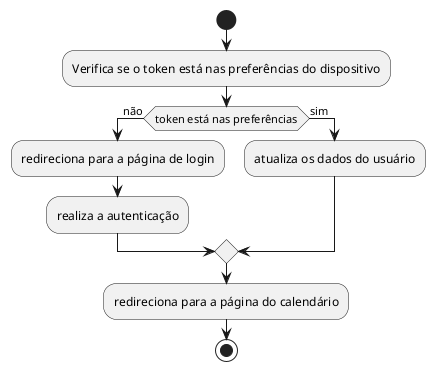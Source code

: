 @startuml
'https://plantuml.com/activity-diagram-beta

start
:Verifica se o token está nas preferências do dispositivo;
if (token está nas preferências) then (não)
:redireciona para a página de login;
:realiza a autenticação;

else (sim)
:atualiza os dados do usuário;

endif
:redireciona para a página do calendário;
stop

@enduml
